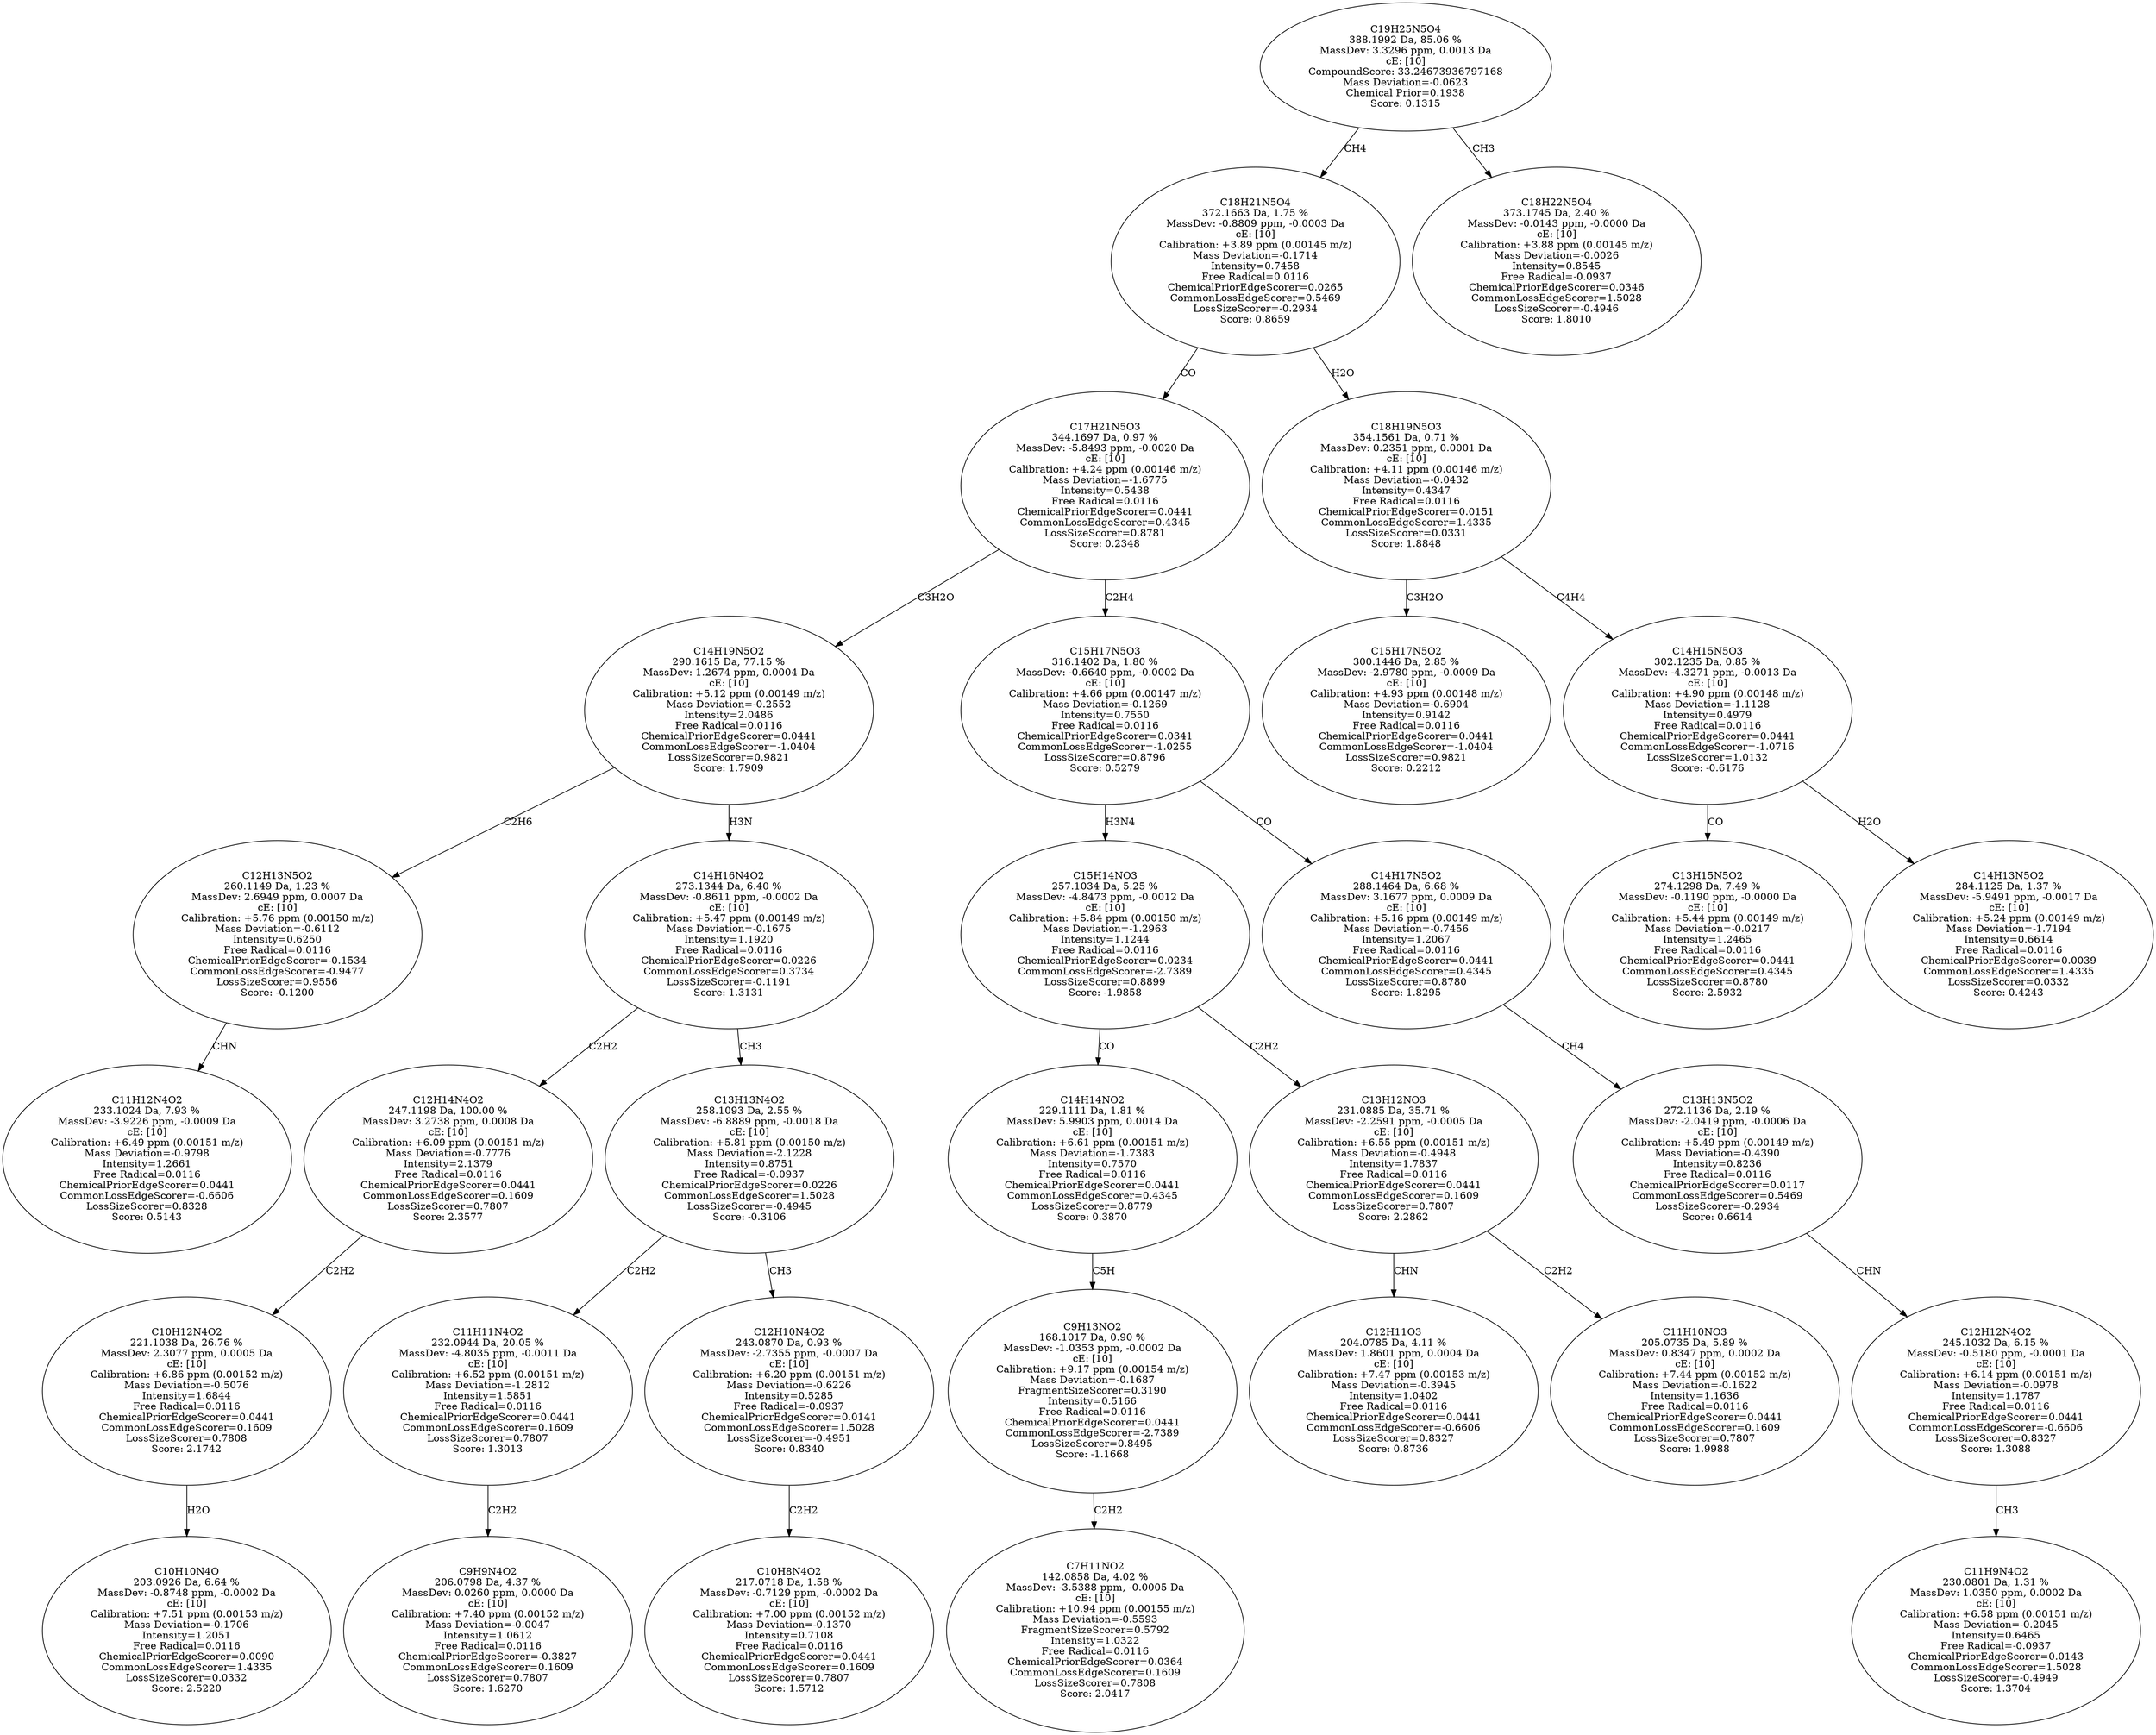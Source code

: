 strict digraph {
v1 [label="C11H12N4O2\n233.1024 Da, 7.93 %\nMassDev: -3.9226 ppm, -0.0009 Da\ncE: [10]\nCalibration: +6.49 ppm (0.00151 m/z)\nMass Deviation=-0.9798\nIntensity=1.2661\nFree Radical=0.0116\nChemicalPriorEdgeScorer=0.0441\nCommonLossEdgeScorer=-0.6606\nLossSizeScorer=0.8328\nScore: 0.5143"];
v2 [label="C12H13N5O2\n260.1149 Da, 1.23 %\nMassDev: 2.6949 ppm, 0.0007 Da\ncE: [10]\nCalibration: +5.76 ppm (0.00150 m/z)\nMass Deviation=-0.6112\nIntensity=0.6250\nFree Radical=0.0116\nChemicalPriorEdgeScorer=-0.1534\nCommonLossEdgeScorer=-0.9477\nLossSizeScorer=0.9556\nScore: -0.1200"];
v3 [label="C10H10N4O\n203.0926 Da, 6.64 %\nMassDev: -0.8748 ppm, -0.0002 Da\ncE: [10]\nCalibration: +7.51 ppm (0.00153 m/z)\nMass Deviation=-0.1706\nIntensity=1.2051\nFree Radical=0.0116\nChemicalPriorEdgeScorer=0.0090\nCommonLossEdgeScorer=1.4335\nLossSizeScorer=0.0332\nScore: 2.5220"];
v4 [label="C10H12N4O2\n221.1038 Da, 26.76 %\nMassDev: 2.3077 ppm, 0.0005 Da\ncE: [10]\nCalibration: +6.86 ppm (0.00152 m/z)\nMass Deviation=-0.5076\nIntensity=1.6844\nFree Radical=0.0116\nChemicalPriorEdgeScorer=0.0441\nCommonLossEdgeScorer=0.1609\nLossSizeScorer=0.7808\nScore: 2.1742"];
v5 [label="C12H14N4O2\n247.1198 Da, 100.00 %\nMassDev: 3.2738 ppm, 0.0008 Da\ncE: [10]\nCalibration: +6.09 ppm (0.00151 m/z)\nMass Deviation=-0.7776\nIntensity=2.1379\nFree Radical=0.0116\nChemicalPriorEdgeScorer=0.0441\nCommonLossEdgeScorer=0.1609\nLossSizeScorer=0.7807\nScore: 2.3577"];
v6 [label="C9H9N4O2\n206.0798 Da, 4.37 %\nMassDev: 0.0260 ppm, 0.0000 Da\ncE: [10]\nCalibration: +7.40 ppm (0.00152 m/z)\nMass Deviation=-0.0047\nIntensity=1.0612\nFree Radical=0.0116\nChemicalPriorEdgeScorer=-0.3827\nCommonLossEdgeScorer=0.1609\nLossSizeScorer=0.7807\nScore: 1.6270"];
v7 [label="C11H11N4O2\n232.0944 Da, 20.05 %\nMassDev: -4.8035 ppm, -0.0011 Da\ncE: [10]\nCalibration: +6.52 ppm (0.00151 m/z)\nMass Deviation=-1.2812\nIntensity=1.5851\nFree Radical=0.0116\nChemicalPriorEdgeScorer=0.0441\nCommonLossEdgeScorer=0.1609\nLossSizeScorer=0.7807\nScore: 1.3013"];
v8 [label="C10H8N4O2\n217.0718 Da, 1.58 %\nMassDev: -0.7129 ppm, -0.0002 Da\ncE: [10]\nCalibration: +7.00 ppm (0.00152 m/z)\nMass Deviation=-0.1370\nIntensity=0.7108\nFree Radical=0.0116\nChemicalPriorEdgeScorer=0.0441\nCommonLossEdgeScorer=0.1609\nLossSizeScorer=0.7807\nScore: 1.5712"];
v9 [label="C12H10N4O2\n243.0870 Da, 0.93 %\nMassDev: -2.7355 ppm, -0.0007 Da\ncE: [10]\nCalibration: +6.20 ppm (0.00151 m/z)\nMass Deviation=-0.6226\nIntensity=0.5285\nFree Radical=-0.0937\nChemicalPriorEdgeScorer=0.0141\nCommonLossEdgeScorer=1.5028\nLossSizeScorer=-0.4951\nScore: 0.8340"];
v10 [label="C13H13N4O2\n258.1093 Da, 2.55 %\nMassDev: -6.8889 ppm, -0.0018 Da\ncE: [10]\nCalibration: +5.81 ppm (0.00150 m/z)\nMass Deviation=-2.1228\nIntensity=0.8751\nFree Radical=-0.0937\nChemicalPriorEdgeScorer=0.0226\nCommonLossEdgeScorer=1.5028\nLossSizeScorer=-0.4945\nScore: -0.3106"];
v11 [label="C14H16N4O2\n273.1344 Da, 6.40 %\nMassDev: -0.8611 ppm, -0.0002 Da\ncE: [10]\nCalibration: +5.47 ppm (0.00149 m/z)\nMass Deviation=-0.1675\nIntensity=1.1920\nFree Radical=0.0116\nChemicalPriorEdgeScorer=0.0226\nCommonLossEdgeScorer=0.3734\nLossSizeScorer=-0.1191\nScore: 1.3131"];
v12 [label="C14H19N5O2\n290.1615 Da, 77.15 %\nMassDev: 1.2674 ppm, 0.0004 Da\ncE: [10]\nCalibration: +5.12 ppm (0.00149 m/z)\nMass Deviation=-0.2552\nIntensity=2.0486\nFree Radical=0.0116\nChemicalPriorEdgeScorer=0.0441\nCommonLossEdgeScorer=-1.0404\nLossSizeScorer=0.9821\nScore: 1.7909"];
v13 [label="C7H11NO2\n142.0858 Da, 4.02 %\nMassDev: -3.5388 ppm, -0.0005 Da\ncE: [10]\nCalibration: +10.94 ppm (0.00155 m/z)\nMass Deviation=-0.5593\nFragmentSizeScorer=0.5792\nIntensity=1.0322\nFree Radical=0.0116\nChemicalPriorEdgeScorer=0.0364\nCommonLossEdgeScorer=0.1609\nLossSizeScorer=0.7808\nScore: 2.0417"];
v14 [label="C9H13NO2\n168.1017 Da, 0.90 %\nMassDev: -1.0353 ppm, -0.0002 Da\ncE: [10]\nCalibration: +9.17 ppm (0.00154 m/z)\nMass Deviation=-0.1687\nFragmentSizeScorer=0.3190\nIntensity=0.5166\nFree Radical=0.0116\nChemicalPriorEdgeScorer=0.0441\nCommonLossEdgeScorer=-2.7389\nLossSizeScorer=0.8495\nScore: -1.1668"];
v15 [label="C14H14NO2\n229.1111 Da, 1.81 %\nMassDev: 5.9903 ppm, 0.0014 Da\ncE: [10]\nCalibration: +6.61 ppm (0.00151 m/z)\nMass Deviation=-1.7383\nIntensity=0.7570\nFree Radical=0.0116\nChemicalPriorEdgeScorer=0.0441\nCommonLossEdgeScorer=0.4345\nLossSizeScorer=0.8779\nScore: 0.3870"];
v16 [label="C12H11O3\n204.0785 Da, 4.11 %\nMassDev: 1.8601 ppm, 0.0004 Da\ncE: [10]\nCalibration: +7.47 ppm (0.00153 m/z)\nMass Deviation=-0.3945\nIntensity=1.0402\nFree Radical=0.0116\nChemicalPriorEdgeScorer=0.0441\nCommonLossEdgeScorer=-0.6606\nLossSizeScorer=0.8327\nScore: 0.8736"];
v17 [label="C11H10NO3\n205.0735 Da, 5.89 %\nMassDev: 0.8347 ppm, 0.0002 Da\ncE: [10]\nCalibration: +7.44 ppm (0.00152 m/z)\nMass Deviation=-0.1622\nIntensity=1.1636\nFree Radical=0.0116\nChemicalPriorEdgeScorer=0.0441\nCommonLossEdgeScorer=0.1609\nLossSizeScorer=0.7807\nScore: 1.9988"];
v18 [label="C13H12NO3\n231.0885 Da, 35.71 %\nMassDev: -2.2591 ppm, -0.0005 Da\ncE: [10]\nCalibration: +6.55 ppm (0.00151 m/z)\nMass Deviation=-0.4948\nIntensity=1.7837\nFree Radical=0.0116\nChemicalPriorEdgeScorer=0.0441\nCommonLossEdgeScorer=0.1609\nLossSizeScorer=0.7807\nScore: 2.2862"];
v19 [label="C15H14NO3\n257.1034 Da, 5.25 %\nMassDev: -4.8473 ppm, -0.0012 Da\ncE: [10]\nCalibration: +5.84 ppm (0.00150 m/z)\nMass Deviation=-1.2963\nIntensity=1.1244\nFree Radical=0.0116\nChemicalPriorEdgeScorer=0.0234\nCommonLossEdgeScorer=-2.7389\nLossSizeScorer=0.8899\nScore: -1.9858"];
v20 [label="C11H9N4O2\n230.0801 Da, 1.31 %\nMassDev: 1.0350 ppm, 0.0002 Da\ncE: [10]\nCalibration: +6.58 ppm (0.00151 m/z)\nMass Deviation=-0.2045\nIntensity=0.6465\nFree Radical=-0.0937\nChemicalPriorEdgeScorer=0.0143\nCommonLossEdgeScorer=1.5028\nLossSizeScorer=-0.4949\nScore: 1.3704"];
v21 [label="C12H12N4O2\n245.1032 Da, 6.15 %\nMassDev: -0.5180 ppm, -0.0001 Da\ncE: [10]\nCalibration: +6.14 ppm (0.00151 m/z)\nMass Deviation=-0.0978\nIntensity=1.1787\nFree Radical=0.0116\nChemicalPriorEdgeScorer=0.0441\nCommonLossEdgeScorer=-0.6606\nLossSizeScorer=0.8327\nScore: 1.3088"];
v22 [label="C13H13N5O2\n272.1136 Da, 2.19 %\nMassDev: -2.0419 ppm, -0.0006 Da\ncE: [10]\nCalibration: +5.49 ppm (0.00149 m/z)\nMass Deviation=-0.4390\nIntensity=0.8236\nFree Radical=0.0116\nChemicalPriorEdgeScorer=0.0117\nCommonLossEdgeScorer=0.5469\nLossSizeScorer=-0.2934\nScore: 0.6614"];
v23 [label="C14H17N5O2\n288.1464 Da, 6.68 %\nMassDev: 3.1677 ppm, 0.0009 Da\ncE: [10]\nCalibration: +5.16 ppm (0.00149 m/z)\nMass Deviation=-0.7456\nIntensity=1.2067\nFree Radical=0.0116\nChemicalPriorEdgeScorer=0.0441\nCommonLossEdgeScorer=0.4345\nLossSizeScorer=0.8780\nScore: 1.8295"];
v24 [label="C15H17N5O3\n316.1402 Da, 1.80 %\nMassDev: -0.6640 ppm, -0.0002 Da\ncE: [10]\nCalibration: +4.66 ppm (0.00147 m/z)\nMass Deviation=-0.1269\nIntensity=0.7550\nFree Radical=0.0116\nChemicalPriorEdgeScorer=0.0341\nCommonLossEdgeScorer=-1.0255\nLossSizeScorer=0.8796\nScore: 0.5279"];
v25 [label="C17H21N5O3\n344.1697 Da, 0.97 %\nMassDev: -5.8493 ppm, -0.0020 Da\ncE: [10]\nCalibration: +4.24 ppm (0.00146 m/z)\nMass Deviation=-1.6775\nIntensity=0.5438\nFree Radical=0.0116\nChemicalPriorEdgeScorer=0.0441\nCommonLossEdgeScorer=0.4345\nLossSizeScorer=0.8781\nScore: 0.2348"];
v26 [label="C15H17N5O2\n300.1446 Da, 2.85 %\nMassDev: -2.9780 ppm, -0.0009 Da\ncE: [10]\nCalibration: +4.93 ppm (0.00148 m/z)\nMass Deviation=-0.6904\nIntensity=0.9142\nFree Radical=0.0116\nChemicalPriorEdgeScorer=0.0441\nCommonLossEdgeScorer=-1.0404\nLossSizeScorer=0.9821\nScore: 0.2212"];
v27 [label="C13H15N5O2\n274.1298 Da, 7.49 %\nMassDev: -0.1190 ppm, -0.0000 Da\ncE: [10]\nCalibration: +5.44 ppm (0.00149 m/z)\nMass Deviation=-0.0217\nIntensity=1.2465\nFree Radical=0.0116\nChemicalPriorEdgeScorer=0.0441\nCommonLossEdgeScorer=0.4345\nLossSizeScorer=0.8780\nScore: 2.5932"];
v28 [label="C14H13N5O2\n284.1125 Da, 1.37 %\nMassDev: -5.9491 ppm, -0.0017 Da\ncE: [10]\nCalibration: +5.24 ppm (0.00149 m/z)\nMass Deviation=-1.7194\nIntensity=0.6614\nFree Radical=0.0116\nChemicalPriorEdgeScorer=0.0039\nCommonLossEdgeScorer=1.4335\nLossSizeScorer=0.0332\nScore: 0.4243"];
v29 [label="C14H15N5O3\n302.1235 Da, 0.85 %\nMassDev: -4.3271 ppm, -0.0013 Da\ncE: [10]\nCalibration: +4.90 ppm (0.00148 m/z)\nMass Deviation=-1.1128\nIntensity=0.4979\nFree Radical=0.0116\nChemicalPriorEdgeScorer=0.0441\nCommonLossEdgeScorer=-1.0716\nLossSizeScorer=1.0132\nScore: -0.6176"];
v30 [label="C18H19N5O3\n354.1561 Da, 0.71 %\nMassDev: 0.2351 ppm, 0.0001 Da\ncE: [10]\nCalibration: +4.11 ppm (0.00146 m/z)\nMass Deviation=-0.0432\nIntensity=0.4347\nFree Radical=0.0116\nChemicalPriorEdgeScorer=0.0151\nCommonLossEdgeScorer=1.4335\nLossSizeScorer=0.0331\nScore: 1.8848"];
v31 [label="C18H21N5O4\n372.1663 Da, 1.75 %\nMassDev: -0.8809 ppm, -0.0003 Da\ncE: [10]\nCalibration: +3.89 ppm (0.00145 m/z)\nMass Deviation=-0.1714\nIntensity=0.7458\nFree Radical=0.0116\nChemicalPriorEdgeScorer=0.0265\nCommonLossEdgeScorer=0.5469\nLossSizeScorer=-0.2934\nScore: 0.8659"];
v32 [label="C18H22N5O4\n373.1745 Da, 2.40 %\nMassDev: -0.0143 ppm, -0.0000 Da\ncE: [10]\nCalibration: +3.88 ppm (0.00145 m/z)\nMass Deviation=-0.0026\nIntensity=0.8545\nFree Radical=-0.0937\nChemicalPriorEdgeScorer=0.0346\nCommonLossEdgeScorer=1.5028\nLossSizeScorer=-0.4946\nScore: 1.8010"];
v33 [label="C19H25N5O4\n388.1992 Da, 85.06 %\nMassDev: 3.3296 ppm, 0.0013 Da\ncE: [10]\nCompoundScore: 33.24673936797168\nMass Deviation=-0.0623\nChemical Prior=0.1938\nScore: 0.1315"];
v2 -> v1 [label="CHN"];
v12 -> v2 [label="C2H6"];
v4 -> v3 [label="H2O"];
v5 -> v4 [label="C2H2"];
v11 -> v5 [label="C2H2"];
v7 -> v6 [label="C2H2"];
v10 -> v7 [label="C2H2"];
v9 -> v8 [label="C2H2"];
v10 -> v9 [label="CH3"];
v11 -> v10 [label="CH3"];
v12 -> v11 [label="H3N"];
v25 -> v12 [label="C3H2O"];
v14 -> v13 [label="C2H2"];
v15 -> v14 [label="C5H"];
v19 -> v15 [label="CO"];
v18 -> v16 [label="CHN"];
v18 -> v17 [label="C2H2"];
v19 -> v18 [label="C2H2"];
v24 -> v19 [label="H3N4"];
v21 -> v20 [label="CH3"];
v22 -> v21 [label="CHN"];
v23 -> v22 [label="CH4"];
v24 -> v23 [label="CO"];
v25 -> v24 [label="C2H4"];
v31 -> v25 [label="CO"];
v30 -> v26 [label="C3H2O"];
v29 -> v27 [label="CO"];
v29 -> v28 [label="H2O"];
v30 -> v29 [label="C4H4"];
v31 -> v30 [label="H2O"];
v33 -> v31 [label="CH4"];
v33 -> v32 [label="CH3"];
}